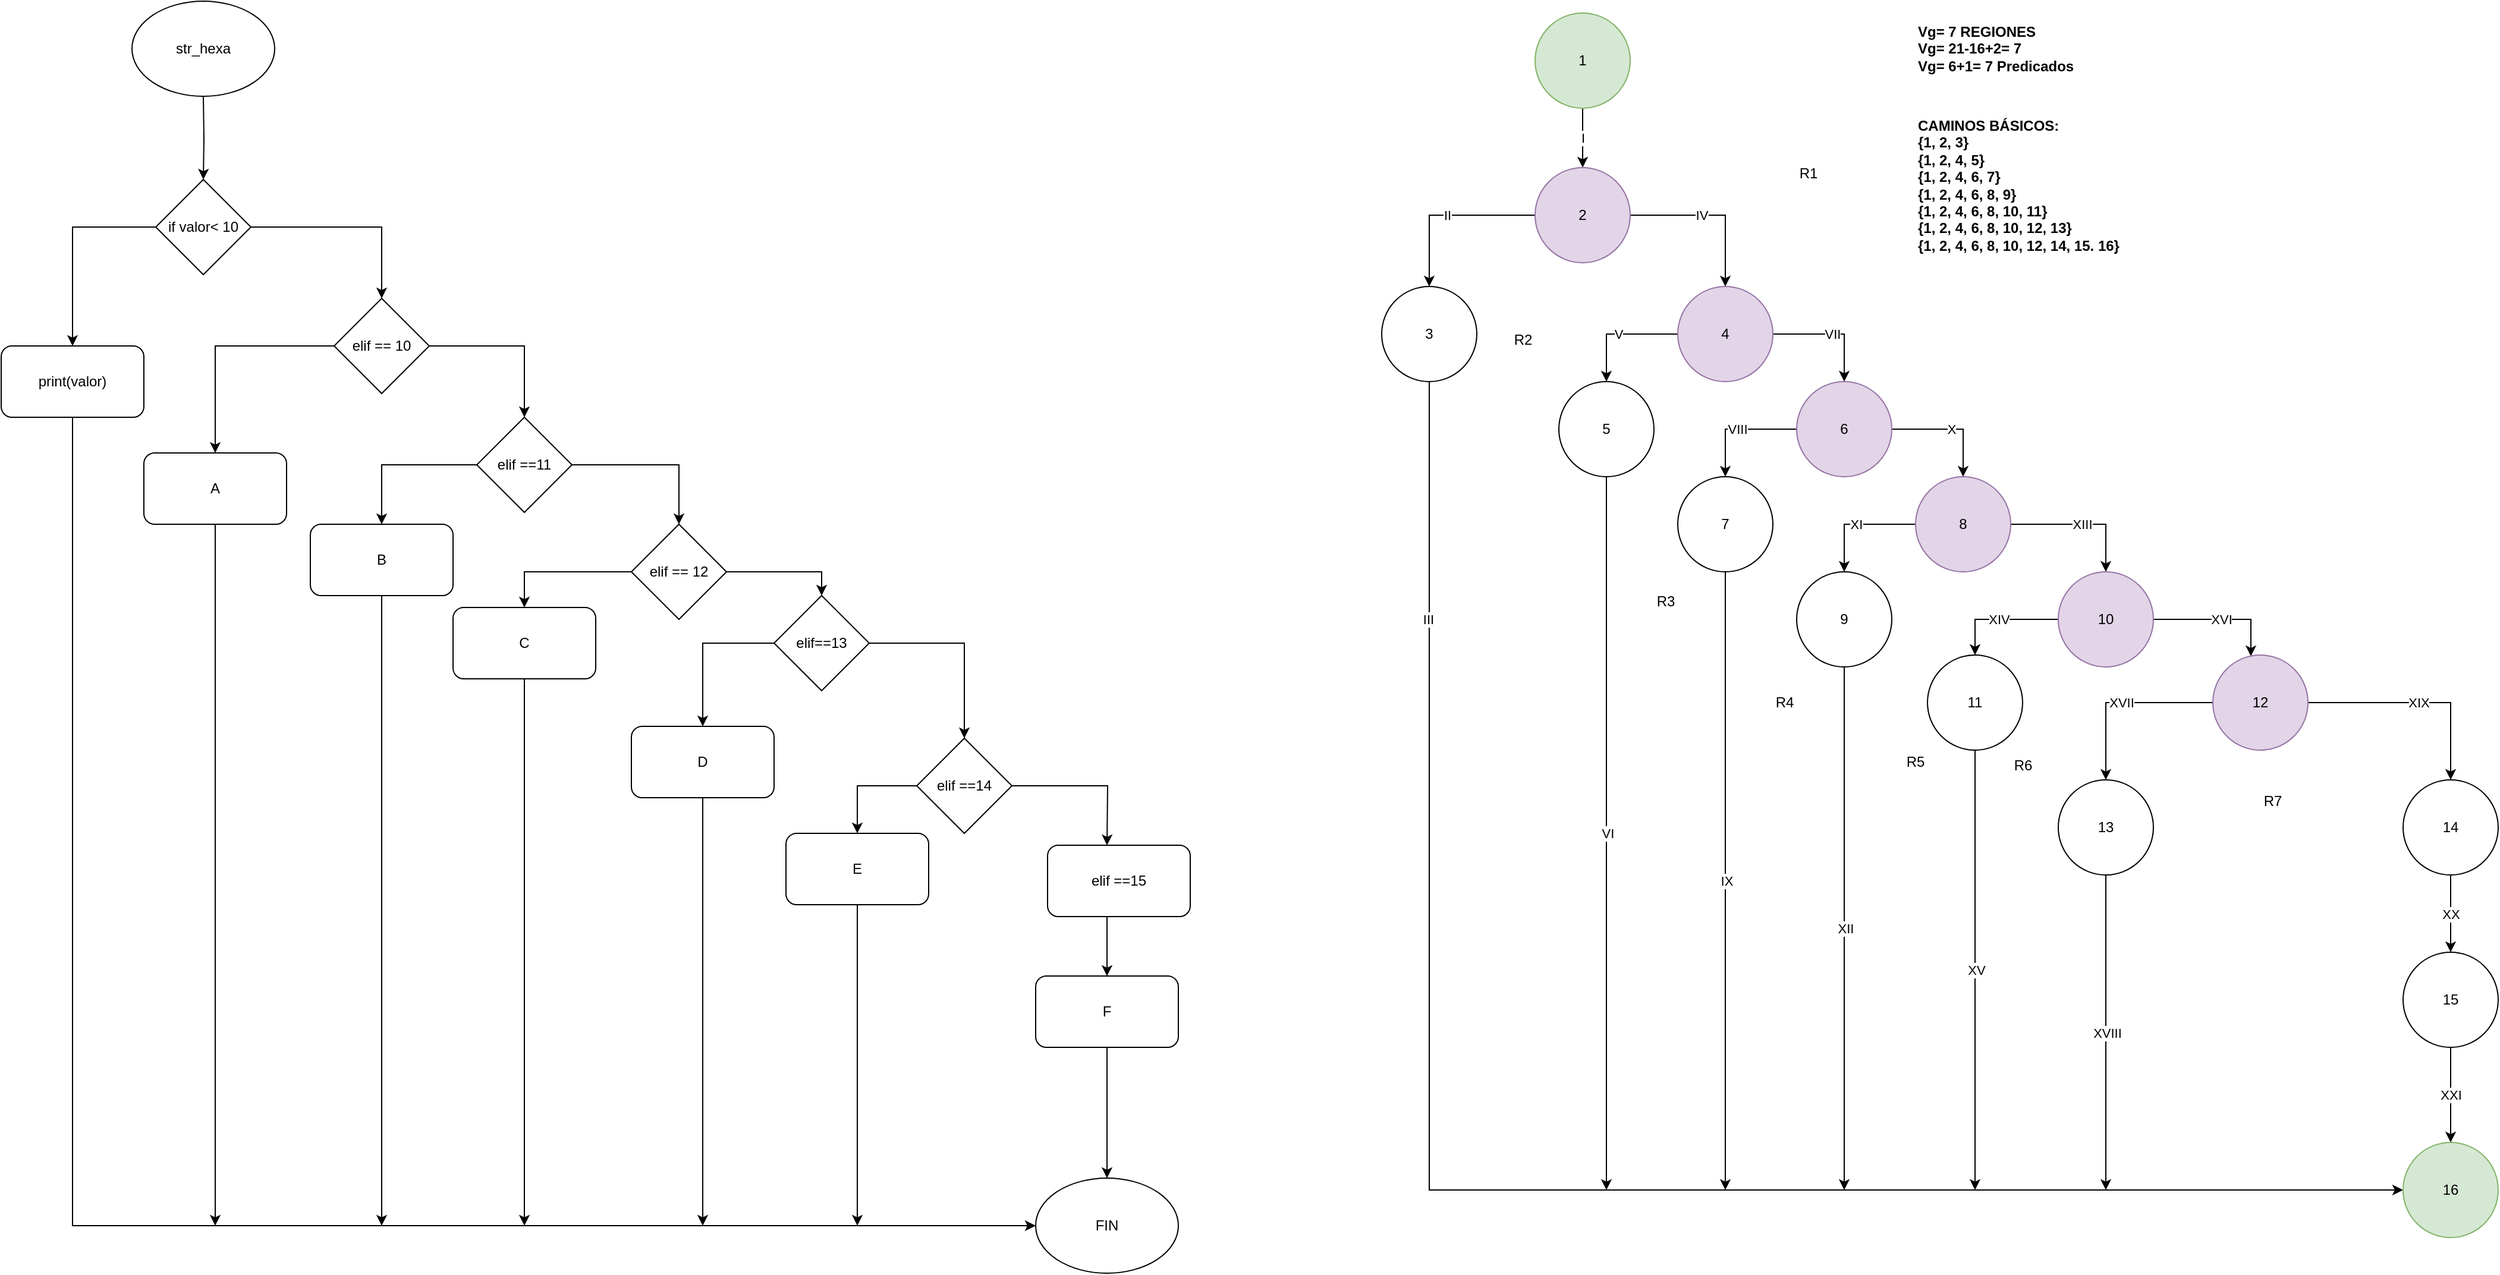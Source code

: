 <mxfile version="21.4.0" type="google">
  <diagram name="Página-1" id="INkGvZAImwiBB3CVQP_-">
    <mxGraphModel grid="1" page="1" gridSize="10" guides="1" tooltips="1" connect="1" arrows="1" fold="1" pageScale="1" pageWidth="827" pageHeight="1169" math="0" shadow="0">
      <root>
        <mxCell id="0" />
        <mxCell id="1" parent="0" />
        <mxCell id="rCAvbJ9jnhQGh1j5WTwP-15" style="edgeStyle=orthogonalEdgeStyle;rounded=0;orthogonalLoop=1;jettySize=auto;html=1;entryX=0.5;entryY=0;entryDx=0;entryDy=0;" edge="1" parent="1" source="rCAvbJ9jnhQGh1j5WTwP-1" target="rCAvbJ9jnhQGh1j5WTwP-2">
          <mxGeometry relative="1" as="geometry" />
        </mxCell>
        <mxCell id="rCAvbJ9jnhQGh1j5WTwP-35" style="edgeStyle=orthogonalEdgeStyle;rounded=0;orthogonalLoop=1;jettySize=auto;html=1;entryX=0.5;entryY=0;entryDx=0;entryDy=0;" edge="1" parent="1" source="rCAvbJ9jnhQGh1j5WTwP-1" target="rCAvbJ9jnhQGh1j5WTwP-7">
          <mxGeometry relative="1" as="geometry" />
        </mxCell>
        <mxCell id="rCAvbJ9jnhQGh1j5WTwP-1" value="if valor&amp;lt; 10" style="rhombus;whiteSpace=wrap;html=1;" vertex="1" parent="1">
          <mxGeometry x="130" y="70" width="80" height="80" as="geometry" />
        </mxCell>
        <mxCell id="rCAvbJ9jnhQGh1j5WTwP-16" style="edgeStyle=orthogonalEdgeStyle;rounded=0;orthogonalLoop=1;jettySize=auto;html=1;entryX=0.5;entryY=0;entryDx=0;entryDy=0;exitX=1;exitY=0.5;exitDx=0;exitDy=0;" edge="1" parent="1" source="rCAvbJ9jnhQGh1j5WTwP-2" target="rCAvbJ9jnhQGh1j5WTwP-3">
          <mxGeometry relative="1" as="geometry">
            <mxPoint x="340" y="270" as="sourcePoint" />
          </mxGeometry>
        </mxCell>
        <mxCell id="0FwegHBRf2Zskyi-hyiL-25" style="edgeStyle=orthogonalEdgeStyle;rounded=0;orthogonalLoop=1;jettySize=auto;html=1;entryX=0.5;entryY=0;entryDx=0;entryDy=0;" edge="1" parent="1" source="rCAvbJ9jnhQGh1j5WTwP-2" target="rCAvbJ9jnhQGh1j5WTwP-8">
          <mxGeometry relative="1" as="geometry" />
        </mxCell>
        <mxCell id="rCAvbJ9jnhQGh1j5WTwP-2" value="elif == 10" style="rhombus;whiteSpace=wrap;html=1;" vertex="1" parent="1">
          <mxGeometry x="280" y="170" width="80" height="80" as="geometry" />
        </mxCell>
        <mxCell id="rCAvbJ9jnhQGh1j5WTwP-17" style="edgeStyle=orthogonalEdgeStyle;rounded=0;orthogonalLoop=1;jettySize=auto;html=1;entryX=0.5;entryY=0;entryDx=0;entryDy=0;" edge="1" parent="1" source="rCAvbJ9jnhQGh1j5WTwP-3" target="rCAvbJ9jnhQGh1j5WTwP-4">
          <mxGeometry relative="1" as="geometry" />
        </mxCell>
        <mxCell id="rCAvbJ9jnhQGh1j5WTwP-21" style="edgeStyle=orthogonalEdgeStyle;rounded=0;orthogonalLoop=1;jettySize=auto;html=1;entryX=0.5;entryY=0;entryDx=0;entryDy=0;" edge="1" parent="1" source="rCAvbJ9jnhQGh1j5WTwP-3" target="rCAvbJ9jnhQGh1j5WTwP-9">
          <mxGeometry relative="1" as="geometry">
            <Array as="points">
              <mxPoint x="320" y="310" />
            </Array>
          </mxGeometry>
        </mxCell>
        <mxCell id="rCAvbJ9jnhQGh1j5WTwP-3" value="elif ==11" style="rhombus;whiteSpace=wrap;html=1;" vertex="1" parent="1">
          <mxGeometry x="400" y="270" width="80" height="80" as="geometry" />
        </mxCell>
        <mxCell id="rCAvbJ9jnhQGh1j5WTwP-18" style="edgeStyle=orthogonalEdgeStyle;rounded=0;orthogonalLoop=1;jettySize=auto;html=1;entryX=0.5;entryY=0;entryDx=0;entryDy=0;" edge="1" parent="1" source="rCAvbJ9jnhQGh1j5WTwP-4" target="rCAvbJ9jnhQGh1j5WTwP-5">
          <mxGeometry relative="1" as="geometry" />
        </mxCell>
        <mxCell id="rCAvbJ9jnhQGh1j5WTwP-22" style="edgeStyle=orthogonalEdgeStyle;rounded=0;orthogonalLoop=1;jettySize=auto;html=1;entryX=0.5;entryY=0;entryDx=0;entryDy=0;" edge="1" parent="1" source="rCAvbJ9jnhQGh1j5WTwP-4" target="rCAvbJ9jnhQGh1j5WTwP-10">
          <mxGeometry relative="1" as="geometry" />
        </mxCell>
        <mxCell id="rCAvbJ9jnhQGh1j5WTwP-4" value="elif == 12" style="rhombus;whiteSpace=wrap;html=1;" vertex="1" parent="1">
          <mxGeometry x="530" y="360" width="80" height="80" as="geometry" />
        </mxCell>
        <mxCell id="rCAvbJ9jnhQGh1j5WTwP-19" style="edgeStyle=orthogonalEdgeStyle;rounded=0;orthogonalLoop=1;jettySize=auto;html=1;entryX=0.5;entryY=0;entryDx=0;entryDy=0;" edge="1" parent="1" source="rCAvbJ9jnhQGh1j5WTwP-5" target="rCAvbJ9jnhQGh1j5WTwP-6">
          <mxGeometry relative="1" as="geometry" />
        </mxCell>
        <mxCell id="rCAvbJ9jnhQGh1j5WTwP-23" style="edgeStyle=orthogonalEdgeStyle;rounded=0;orthogonalLoop=1;jettySize=auto;html=1;" edge="1" parent="1" source="rCAvbJ9jnhQGh1j5WTwP-5" target="rCAvbJ9jnhQGh1j5WTwP-11">
          <mxGeometry relative="1" as="geometry">
            <Array as="points">
              <mxPoint x="590" y="460" />
            </Array>
          </mxGeometry>
        </mxCell>
        <mxCell id="rCAvbJ9jnhQGh1j5WTwP-5" value="elif==13" style="rhombus;whiteSpace=wrap;html=1;" vertex="1" parent="1">
          <mxGeometry x="650" y="420" width="80" height="80" as="geometry" />
        </mxCell>
        <mxCell id="rCAvbJ9jnhQGh1j5WTwP-28" style="edgeStyle=orthogonalEdgeStyle;rounded=0;orthogonalLoop=1;jettySize=auto;html=1;" edge="1" parent="1" source="rCAvbJ9jnhQGh1j5WTwP-6">
          <mxGeometry relative="1" as="geometry">
            <mxPoint x="930" y="630" as="targetPoint" />
          </mxGeometry>
        </mxCell>
        <mxCell id="rCAvbJ9jnhQGh1j5WTwP-30" style="edgeStyle=orthogonalEdgeStyle;rounded=0;orthogonalLoop=1;jettySize=auto;html=1;entryX=0.5;entryY=0;entryDx=0;entryDy=0;" edge="1" parent="1" source="rCAvbJ9jnhQGh1j5WTwP-6" target="rCAvbJ9jnhQGh1j5WTwP-12">
          <mxGeometry relative="1" as="geometry">
            <Array as="points">
              <mxPoint x="720" y="580" />
            </Array>
          </mxGeometry>
        </mxCell>
        <mxCell id="rCAvbJ9jnhQGh1j5WTwP-6" value="elif ==14" style="rhombus;whiteSpace=wrap;html=1;" vertex="1" parent="1">
          <mxGeometry x="770" y="540" width="80" height="80" as="geometry" />
        </mxCell>
        <mxCell id="KPh42wQ9Aj5UMfLk1my4-6" style="edgeStyle=orthogonalEdgeStyle;rounded=0;orthogonalLoop=1;jettySize=auto;html=1;entryX=0;entryY=0.5;entryDx=0;entryDy=0;" edge="1" parent="1" source="rCAvbJ9jnhQGh1j5WTwP-7" target="KPh42wQ9Aj5UMfLk1my4-1">
          <mxGeometry relative="1" as="geometry">
            <mxPoint x="820" y="950" as="targetPoint" />
            <Array as="points">
              <mxPoint x="60" y="950" />
            </Array>
          </mxGeometry>
        </mxCell>
        <mxCell id="rCAvbJ9jnhQGh1j5WTwP-7" value="print(valor)" style="rounded=1;whiteSpace=wrap;html=1;" vertex="1" parent="1">
          <mxGeometry y="210" width="120" height="60" as="geometry" />
        </mxCell>
        <mxCell id="0FwegHBRf2Zskyi-hyiL-27" style="edgeStyle=orthogonalEdgeStyle;rounded=0;orthogonalLoop=1;jettySize=auto;html=1;" edge="1" parent="1" source="rCAvbJ9jnhQGh1j5WTwP-8">
          <mxGeometry relative="1" as="geometry">
            <mxPoint x="180" y="950" as="targetPoint" />
          </mxGeometry>
        </mxCell>
        <mxCell id="rCAvbJ9jnhQGh1j5WTwP-8" value="A" style="rounded=1;whiteSpace=wrap;html=1;" vertex="1" parent="1">
          <mxGeometry x="120" y="300" width="120" height="60" as="geometry" />
        </mxCell>
        <mxCell id="0FwegHBRf2Zskyi-hyiL-28" style="edgeStyle=orthogonalEdgeStyle;rounded=0;orthogonalLoop=1;jettySize=auto;html=1;" edge="1" parent="1" source="rCAvbJ9jnhQGh1j5WTwP-9">
          <mxGeometry relative="1" as="geometry">
            <mxPoint x="320" y="950" as="targetPoint" />
          </mxGeometry>
        </mxCell>
        <mxCell id="rCAvbJ9jnhQGh1j5WTwP-9" value="B" style="rounded=1;whiteSpace=wrap;html=1;" vertex="1" parent="1">
          <mxGeometry x="260" y="360" width="120" height="60" as="geometry" />
        </mxCell>
        <mxCell id="0FwegHBRf2Zskyi-hyiL-29" style="edgeStyle=orthogonalEdgeStyle;rounded=0;orthogonalLoop=1;jettySize=auto;html=1;" edge="1" parent="1" source="rCAvbJ9jnhQGh1j5WTwP-10">
          <mxGeometry relative="1" as="geometry">
            <mxPoint x="440" y="950" as="targetPoint" />
          </mxGeometry>
        </mxCell>
        <mxCell id="rCAvbJ9jnhQGh1j5WTwP-10" value="C" style="rounded=1;whiteSpace=wrap;html=1;" vertex="1" parent="1">
          <mxGeometry x="380" y="430" width="120" height="60" as="geometry" />
        </mxCell>
        <mxCell id="0FwegHBRf2Zskyi-hyiL-33" style="edgeStyle=orthogonalEdgeStyle;rounded=0;orthogonalLoop=1;jettySize=auto;html=1;" edge="1" parent="1" source="rCAvbJ9jnhQGh1j5WTwP-11">
          <mxGeometry relative="1" as="geometry">
            <mxPoint x="590" y="950" as="targetPoint" />
          </mxGeometry>
        </mxCell>
        <mxCell id="rCAvbJ9jnhQGh1j5WTwP-11" value="D" style="rounded=1;whiteSpace=wrap;html=1;" vertex="1" parent="1">
          <mxGeometry x="530" y="530" width="120" height="60" as="geometry" />
        </mxCell>
        <mxCell id="0FwegHBRf2Zskyi-hyiL-31" style="edgeStyle=orthogonalEdgeStyle;rounded=0;orthogonalLoop=1;jettySize=auto;html=1;" edge="1" parent="1" source="rCAvbJ9jnhQGh1j5WTwP-12">
          <mxGeometry relative="1" as="geometry">
            <mxPoint x="720" y="950" as="targetPoint" />
          </mxGeometry>
        </mxCell>
        <mxCell id="rCAvbJ9jnhQGh1j5WTwP-12" value="E" style="rounded=1;whiteSpace=wrap;html=1;" vertex="1" parent="1">
          <mxGeometry x="660" y="620" width="120" height="60" as="geometry" />
        </mxCell>
        <mxCell id="rCAvbJ9jnhQGh1j5WTwP-26" value="" style="edgeStyle=orthogonalEdgeStyle;rounded=0;orthogonalLoop=1;jettySize=auto;html=1;" edge="1" parent="1" target="rCAvbJ9jnhQGh1j5WTwP-1">
          <mxGeometry relative="1" as="geometry">
            <mxPoint x="170" as="sourcePoint" />
          </mxGeometry>
        </mxCell>
        <mxCell id="rCAvbJ9jnhQGh1j5WTwP-27" value="str_hexa" style="ellipse;whiteSpace=wrap;html=1;" vertex="1" parent="1">
          <mxGeometry x="110" y="-80" width="120" height="80" as="geometry" />
        </mxCell>
        <mxCell id="rCAvbJ9jnhQGh1j5WTwP-33" style="edgeStyle=orthogonalEdgeStyle;rounded=0;orthogonalLoop=1;jettySize=auto;html=1;entryX=0.5;entryY=0;entryDx=0;entryDy=0;" edge="1" parent="1" source="rCAvbJ9jnhQGh1j5WTwP-32" target="rCAvbJ9jnhQGh1j5WTwP-34">
          <mxGeometry relative="1" as="geometry">
            <mxPoint x="830" y="700" as="targetPoint" />
            <Array as="points">
              <mxPoint x="930" y="710" />
              <mxPoint x="930" y="710" />
            </Array>
          </mxGeometry>
        </mxCell>
        <mxCell id="rCAvbJ9jnhQGh1j5WTwP-32" value="elif ==15" style="rounded=1;whiteSpace=wrap;html=1;" vertex="1" parent="1">
          <mxGeometry x="880" y="630" width="120" height="60" as="geometry" />
        </mxCell>
        <mxCell id="KPh42wQ9Aj5UMfLk1my4-2" value="" style="edgeStyle=orthogonalEdgeStyle;rounded=0;orthogonalLoop=1;jettySize=auto;html=1;" edge="1" parent="1" source="rCAvbJ9jnhQGh1j5WTwP-34" target="KPh42wQ9Aj5UMfLk1my4-1">
          <mxGeometry relative="1" as="geometry" />
        </mxCell>
        <mxCell id="rCAvbJ9jnhQGh1j5WTwP-34" value="F" style="rounded=1;whiteSpace=wrap;html=1;" vertex="1" parent="1">
          <mxGeometry x="870" y="740" width="120" height="60" as="geometry" />
        </mxCell>
        <mxCell id="KPh42wQ9Aj5UMfLk1my4-1" value="FIN" style="ellipse;whiteSpace=wrap;html=1;" vertex="1" parent="1">
          <mxGeometry x="870" y="910" width="120" height="80" as="geometry" />
        </mxCell>
        <mxCell id="KPh42wQ9Aj5UMfLk1my4-13" value="I" style="edgeStyle=orthogonalEdgeStyle;rounded=0;orthogonalLoop=1;jettySize=auto;html=1;" edge="1" parent="1" source="KPh42wQ9Aj5UMfLk1my4-9" target="KPh42wQ9Aj5UMfLk1my4-10">
          <mxGeometry relative="1" as="geometry" />
        </mxCell>
        <mxCell id="KPh42wQ9Aj5UMfLk1my4-9" value="1" style="ellipse;whiteSpace=wrap;html=1;aspect=fixed;fillColor=#d5e8d4;strokeColor=#82b366;" vertex="1" parent="1">
          <mxGeometry x="1290" y="-70" width="80" height="80" as="geometry" />
        </mxCell>
        <mxCell id="KPh42wQ9Aj5UMfLk1my4-14" value="II" style="edgeStyle=orthogonalEdgeStyle;rounded=0;orthogonalLoop=1;jettySize=auto;html=1;entryX=0.5;entryY=0;entryDx=0;entryDy=0;" edge="1" parent="1" source="KPh42wQ9Aj5UMfLk1my4-10" target="KPh42wQ9Aj5UMfLk1my4-11">
          <mxGeometry relative="1" as="geometry" />
        </mxCell>
        <mxCell id="KPh42wQ9Aj5UMfLk1my4-15" value="IV" style="edgeStyle=orthogonalEdgeStyle;rounded=0;orthogonalLoop=1;jettySize=auto;html=1;entryX=0.5;entryY=0;entryDx=0;entryDy=0;" edge="1" parent="1" source="KPh42wQ9Aj5UMfLk1my4-10" target="KPh42wQ9Aj5UMfLk1my4-12">
          <mxGeometry x="-0.143" relative="1" as="geometry">
            <mxPoint as="offset" />
          </mxGeometry>
        </mxCell>
        <mxCell id="KPh42wQ9Aj5UMfLk1my4-10" value="2" style="ellipse;whiteSpace=wrap;html=1;aspect=fixed;fillColor=#e1d5e7;strokeColor=#9673a6;" vertex="1" parent="1">
          <mxGeometry x="1290" y="60" width="80" height="80" as="geometry" />
        </mxCell>
        <mxCell id="0FwegHBRf2Zskyi-hyiL-13" value="III" style="edgeStyle=orthogonalEdgeStyle;rounded=0;orthogonalLoop=1;jettySize=auto;html=1;entryX=0;entryY=0.5;entryDx=0;entryDy=0;" edge="1" parent="1" source="KPh42wQ9Aj5UMfLk1my4-11" target="0FwegHBRf2Zskyi-hyiL-11">
          <mxGeometry x="-0.733" y="-1" relative="1" as="geometry">
            <mxPoint x="1990" y="920" as="targetPoint" />
            <Array as="points">
              <mxPoint x="1201" y="920" />
            </Array>
            <mxPoint as="offset" />
          </mxGeometry>
        </mxCell>
        <mxCell id="KPh42wQ9Aj5UMfLk1my4-11" value="3" style="ellipse;whiteSpace=wrap;html=1;aspect=fixed;" vertex="1" parent="1">
          <mxGeometry x="1161" y="160" width="80" height="80" as="geometry" />
        </mxCell>
        <mxCell id="KPh42wQ9Aj5UMfLk1my4-18" value="V" style="edgeStyle=orthogonalEdgeStyle;rounded=0;orthogonalLoop=1;jettySize=auto;html=1;entryX=0.5;entryY=0;entryDx=0;entryDy=0;" edge="1" parent="1" source="KPh42wQ9Aj5UMfLk1my4-12" target="KPh42wQ9Aj5UMfLk1my4-16">
          <mxGeometry relative="1" as="geometry" />
        </mxCell>
        <mxCell id="KPh42wQ9Aj5UMfLk1my4-19" value="VII" style="edgeStyle=orthogonalEdgeStyle;rounded=0;orthogonalLoop=1;jettySize=auto;html=1;entryX=0.5;entryY=0;entryDx=0;entryDy=0;" edge="1" parent="1" source="KPh42wQ9Aj5UMfLk1my4-12" target="KPh42wQ9Aj5UMfLk1my4-17">
          <mxGeometry relative="1" as="geometry" />
        </mxCell>
        <mxCell id="KPh42wQ9Aj5UMfLk1my4-12" value="4" style="ellipse;whiteSpace=wrap;html=1;aspect=fixed;fillColor=#e1d5e7;strokeColor=#9673a6;" vertex="1" parent="1">
          <mxGeometry x="1410" y="160" width="80" height="80" as="geometry" />
        </mxCell>
        <mxCell id="0FwegHBRf2Zskyi-hyiL-15" value="VI" style="edgeStyle=orthogonalEdgeStyle;rounded=0;orthogonalLoop=1;jettySize=auto;html=1;exitX=0.5;exitY=1;exitDx=0;exitDy=0;" edge="1" parent="1" source="KPh42wQ9Aj5UMfLk1my4-16">
          <mxGeometry relative="1" as="geometry">
            <mxPoint x="1350" y="920" as="targetPoint" />
          </mxGeometry>
        </mxCell>
        <mxCell id="KPh42wQ9Aj5UMfLk1my4-16" value="5" style="ellipse;whiteSpace=wrap;html=1;aspect=fixed;" vertex="1" parent="1">
          <mxGeometry x="1310" y="240" width="80" height="80" as="geometry" />
        </mxCell>
        <mxCell id="KPh42wQ9Aj5UMfLk1my4-23" value="X" style="edgeStyle=orthogonalEdgeStyle;rounded=0;orthogonalLoop=1;jettySize=auto;html=1;entryX=0.5;entryY=0;entryDx=0;entryDy=0;" edge="1" parent="1" source="KPh42wQ9Aj5UMfLk1my4-17" target="KPh42wQ9Aj5UMfLk1my4-20">
          <mxGeometry relative="1" as="geometry" />
        </mxCell>
        <mxCell id="KPh42wQ9Aj5UMfLk1my4-25" value="VIII" style="edgeStyle=orthogonalEdgeStyle;rounded=0;orthogonalLoop=1;jettySize=auto;html=1;entryX=0.5;entryY=0;entryDx=0;entryDy=0;" edge="1" parent="1" source="KPh42wQ9Aj5UMfLk1my4-17" target="KPh42wQ9Aj5UMfLk1my4-24">
          <mxGeometry relative="1" as="geometry" />
        </mxCell>
        <mxCell id="KPh42wQ9Aj5UMfLk1my4-17" value="6" style="ellipse;whiteSpace=wrap;html=1;aspect=fixed;fillColor=#e1d5e7;strokeColor=#9673a6;" vertex="1" parent="1">
          <mxGeometry x="1510" y="240" width="80" height="80" as="geometry" />
        </mxCell>
        <mxCell id="KPh42wQ9Aj5UMfLk1my4-26" value="XIII" style="edgeStyle=orthogonalEdgeStyle;rounded=0;orthogonalLoop=1;jettySize=auto;html=1;entryX=0.5;entryY=0;entryDx=0;entryDy=0;" edge="1" parent="1" source="KPh42wQ9Aj5UMfLk1my4-20" target="KPh42wQ9Aj5UMfLk1my4-21">
          <mxGeometry relative="1" as="geometry" />
        </mxCell>
        <mxCell id="KPh42wQ9Aj5UMfLk1my4-28" value="XI" style="edgeStyle=orthogonalEdgeStyle;rounded=0;orthogonalLoop=1;jettySize=auto;html=1;entryX=0.5;entryY=0;entryDx=0;entryDy=0;" edge="1" parent="1" source="KPh42wQ9Aj5UMfLk1my4-20" target="KPh42wQ9Aj5UMfLk1my4-27">
          <mxGeometry relative="1" as="geometry" />
        </mxCell>
        <mxCell id="KPh42wQ9Aj5UMfLk1my4-20" value="8" style="ellipse;whiteSpace=wrap;html=1;aspect=fixed;fillColor=#e1d5e7;strokeColor=#9673a6;" vertex="1" parent="1">
          <mxGeometry x="1610" y="320" width="80" height="80" as="geometry" />
        </mxCell>
        <mxCell id="KPh42wQ9Aj5UMfLk1my4-29" value="XVI" style="edgeStyle=orthogonalEdgeStyle;rounded=0;orthogonalLoop=1;jettySize=auto;html=1;entryX=0.4;entryY=0.013;entryDx=0;entryDy=0;entryPerimeter=0;" edge="1" parent="1" source="KPh42wQ9Aj5UMfLk1my4-21" target="KPh42wQ9Aj5UMfLk1my4-22">
          <mxGeometry relative="1" as="geometry" />
        </mxCell>
        <mxCell id="KPh42wQ9Aj5UMfLk1my4-31" value="XIV" style="edgeStyle=orthogonalEdgeStyle;rounded=0;orthogonalLoop=1;jettySize=auto;html=1;entryX=0.5;entryY=0;entryDx=0;entryDy=0;" edge="1" parent="1" source="KPh42wQ9Aj5UMfLk1my4-21" target="KPh42wQ9Aj5UMfLk1my4-30">
          <mxGeometry relative="1" as="geometry" />
        </mxCell>
        <mxCell id="KPh42wQ9Aj5UMfLk1my4-21" value="10" style="ellipse;whiteSpace=wrap;html=1;aspect=fixed;fillColor=#e1d5e7;strokeColor=#9673a6;" vertex="1" parent="1">
          <mxGeometry x="1730" y="400" width="80" height="80" as="geometry" />
        </mxCell>
        <mxCell id="0FwegHBRf2Zskyi-hyiL-6" value="XVII" style="edgeStyle=orthogonalEdgeStyle;rounded=0;orthogonalLoop=1;jettySize=auto;html=1;" edge="1" parent="1" source="KPh42wQ9Aj5UMfLk1my4-22" target="0FwegHBRf2Zskyi-hyiL-5">
          <mxGeometry relative="1" as="geometry" />
        </mxCell>
        <mxCell id="0FwegHBRf2Zskyi-hyiL-8" value="XIX" style="edgeStyle=orthogonalEdgeStyle;rounded=0;orthogonalLoop=1;jettySize=auto;html=1;" edge="1" parent="1" source="KPh42wQ9Aj5UMfLk1my4-22" target="0FwegHBRf2Zskyi-hyiL-7">
          <mxGeometry relative="1" as="geometry" />
        </mxCell>
        <mxCell id="KPh42wQ9Aj5UMfLk1my4-22" value="12" style="ellipse;whiteSpace=wrap;html=1;aspect=fixed;fillColor=#e1d5e7;strokeColor=#9673a6;" vertex="1" parent="1">
          <mxGeometry x="1860" y="470" width="80" height="80" as="geometry" />
        </mxCell>
        <mxCell id="0FwegHBRf2Zskyi-hyiL-16" value="IX" style="edgeStyle=orthogonalEdgeStyle;rounded=0;orthogonalLoop=1;jettySize=auto;html=1;" edge="1" parent="1" source="KPh42wQ9Aj5UMfLk1my4-24">
          <mxGeometry relative="1" as="geometry">
            <mxPoint x="1450" y="920" as="targetPoint" />
          </mxGeometry>
        </mxCell>
        <mxCell id="KPh42wQ9Aj5UMfLk1my4-24" value="7" style="ellipse;whiteSpace=wrap;html=1;aspect=fixed;" vertex="1" parent="1">
          <mxGeometry x="1410" y="320" width="80" height="80" as="geometry" />
        </mxCell>
        <mxCell id="0FwegHBRf2Zskyi-hyiL-17" value="XII" style="edgeStyle=orthogonalEdgeStyle;rounded=0;orthogonalLoop=1;jettySize=auto;html=1;" edge="1" parent="1" source="KPh42wQ9Aj5UMfLk1my4-27">
          <mxGeometry relative="1" as="geometry">
            <mxPoint x="1550" y="920" as="targetPoint" />
          </mxGeometry>
        </mxCell>
        <mxCell id="KPh42wQ9Aj5UMfLk1my4-27" value="9" style="ellipse;whiteSpace=wrap;html=1;aspect=fixed;" vertex="1" parent="1">
          <mxGeometry x="1510" y="400" width="80" height="80" as="geometry" />
        </mxCell>
        <mxCell id="0FwegHBRf2Zskyi-hyiL-18" value="XV" style="edgeStyle=orthogonalEdgeStyle;rounded=0;orthogonalLoop=1;jettySize=auto;html=1;" edge="1" parent="1" source="KPh42wQ9Aj5UMfLk1my4-30">
          <mxGeometry relative="1" as="geometry">
            <mxPoint x="1660" y="920" as="targetPoint" />
          </mxGeometry>
        </mxCell>
        <mxCell id="KPh42wQ9Aj5UMfLk1my4-30" value="11" style="ellipse;whiteSpace=wrap;html=1;aspect=fixed;" vertex="1" parent="1">
          <mxGeometry x="1620" y="470" width="80" height="80" as="geometry" />
        </mxCell>
        <mxCell id="KPh42wQ9Aj5UMfLk1my4-39" value="R1" style="text;html=1;strokeColor=none;fillColor=none;align=center;verticalAlign=middle;whiteSpace=wrap;rounded=0;" vertex="1" parent="1">
          <mxGeometry x="1490" y="50" width="60" height="30" as="geometry" />
        </mxCell>
        <mxCell id="KPh42wQ9Aj5UMfLk1my4-40" value="R2" style="text;html=1;strokeColor=none;fillColor=none;align=center;verticalAlign=middle;whiteSpace=wrap;rounded=0;" vertex="1" parent="1">
          <mxGeometry x="1250" y="190" width="60" height="30" as="geometry" />
        </mxCell>
        <mxCell id="KPh42wQ9Aj5UMfLk1my4-41" value="R3" style="text;html=1;strokeColor=none;fillColor=none;align=center;verticalAlign=middle;whiteSpace=wrap;rounded=0;" vertex="1" parent="1">
          <mxGeometry x="1370" y="410" width="60" height="30" as="geometry" />
        </mxCell>
        <mxCell id="KPh42wQ9Aj5UMfLk1my4-42" value="R4" style="text;html=1;strokeColor=none;fillColor=none;align=center;verticalAlign=middle;whiteSpace=wrap;rounded=0;" vertex="1" parent="1">
          <mxGeometry x="1470" y="495" width="60" height="30" as="geometry" />
        </mxCell>
        <mxCell id="KPh42wQ9Aj5UMfLk1my4-43" value="R5" style="text;html=1;strokeColor=none;fillColor=none;align=center;verticalAlign=middle;whiteSpace=wrap;rounded=0;" vertex="1" parent="1">
          <mxGeometry x="1580" y="545" width="60" height="30" as="geometry" />
        </mxCell>
        <mxCell id="0FwegHBRf2Zskyi-hyiL-19" value="XVIII" style="edgeStyle=orthogonalEdgeStyle;rounded=0;orthogonalLoop=1;jettySize=auto;html=1;exitX=0.5;exitY=1;exitDx=0;exitDy=0;" edge="1" parent="1" source="0FwegHBRf2Zskyi-hyiL-5">
          <mxGeometry relative="1" as="geometry">
            <mxPoint x="1770" y="920" as="targetPoint" />
          </mxGeometry>
        </mxCell>
        <mxCell id="0FwegHBRf2Zskyi-hyiL-5" value="13" style="ellipse;whiteSpace=wrap;html=1;aspect=fixed;" vertex="1" parent="1">
          <mxGeometry x="1730" y="575" width="80" height="80" as="geometry" />
        </mxCell>
        <mxCell id="0FwegHBRf2Zskyi-hyiL-10" value="XX" style="edgeStyle=orthogonalEdgeStyle;rounded=0;orthogonalLoop=1;jettySize=auto;html=1;" edge="1" parent="1" source="0FwegHBRf2Zskyi-hyiL-7" target="0FwegHBRf2Zskyi-hyiL-9">
          <mxGeometry relative="1" as="geometry" />
        </mxCell>
        <mxCell id="0FwegHBRf2Zskyi-hyiL-7" value="14" style="ellipse;whiteSpace=wrap;html=1;aspect=fixed;" vertex="1" parent="1">
          <mxGeometry x="2020" y="575" width="80" height="80" as="geometry" />
        </mxCell>
        <mxCell id="0FwegHBRf2Zskyi-hyiL-12" value="XXI" style="edgeStyle=orthogonalEdgeStyle;rounded=0;orthogonalLoop=1;jettySize=auto;html=1;" edge="1" parent="1" source="0FwegHBRf2Zskyi-hyiL-9" target="0FwegHBRf2Zskyi-hyiL-11">
          <mxGeometry relative="1" as="geometry" />
        </mxCell>
        <mxCell id="0FwegHBRf2Zskyi-hyiL-9" value="15" style="ellipse;whiteSpace=wrap;html=1;aspect=fixed;" vertex="1" parent="1">
          <mxGeometry x="2020" y="720" width="80" height="80" as="geometry" />
        </mxCell>
        <mxCell id="0FwegHBRf2Zskyi-hyiL-11" value="16" style="ellipse;whiteSpace=wrap;html=1;aspect=fixed;fillColor=#d5e8d4;strokeColor=#82b366;" vertex="1" parent="1">
          <mxGeometry x="2020" y="880" width="80" height="80" as="geometry" />
        </mxCell>
        <mxCell id="0FwegHBRf2Zskyi-hyiL-20" value="R6" style="text;html=1;align=center;verticalAlign=middle;resizable=0;points=[];autosize=1;strokeColor=none;fillColor=none;" vertex="1" parent="1">
          <mxGeometry x="1680" y="548" width="40" height="30" as="geometry" />
        </mxCell>
        <mxCell id="0FwegHBRf2Zskyi-hyiL-21" value="R7" style="text;html=1;align=center;verticalAlign=middle;resizable=0;points=[];autosize=1;strokeColor=none;fillColor=none;" vertex="1" parent="1">
          <mxGeometry x="1890" y="578" width="40" height="30" as="geometry" />
        </mxCell>
        <mxCell id="0FwegHBRf2Zskyi-hyiL-23" value="&lt;b&gt;Vg= 7 REGIONES&lt;br&gt;Vg= 21-16+2= 7&lt;br&gt;Vg= 6+1= 7 Predicados&lt;br&gt;&lt;/b&gt;" style="text;html=1;align=left;verticalAlign=middle;resizable=0;points=[];autosize=1;strokeColor=none;fillColor=none;" vertex="1" parent="1">
          <mxGeometry x="1610" y="-70" width="150" height="60" as="geometry" />
        </mxCell>
        <mxCell id="0FwegHBRf2Zskyi-hyiL-24" value="&lt;b&gt;CAMINOS BÁSICOS:&lt;br&gt;{1, 2, 3}&lt;br&gt;{1, 2, 4, 5}&lt;br&gt;{1, 2, 4, 6, 7}&lt;br&gt;{1, 2, 4, 6, 8, 9}&lt;br&gt;{1, 2, 4, 6, 8, 10, 11}&lt;br&gt;{1, 2, 4, 6, 8, 10, 12, 13}&lt;br&gt;{1, 2, 4, 6, 8, 10, 12, 14, 15. 16}&lt;br&gt;&lt;/b&gt;" style="text;html=1;align=left;verticalAlign=middle;resizable=0;points=[];autosize=1;strokeColor=none;fillColor=none;" vertex="1" parent="1">
          <mxGeometry x="1610" y="10" width="190" height="130" as="geometry" />
        </mxCell>
      </root>
    </mxGraphModel>
  </diagram>
</mxfile>
